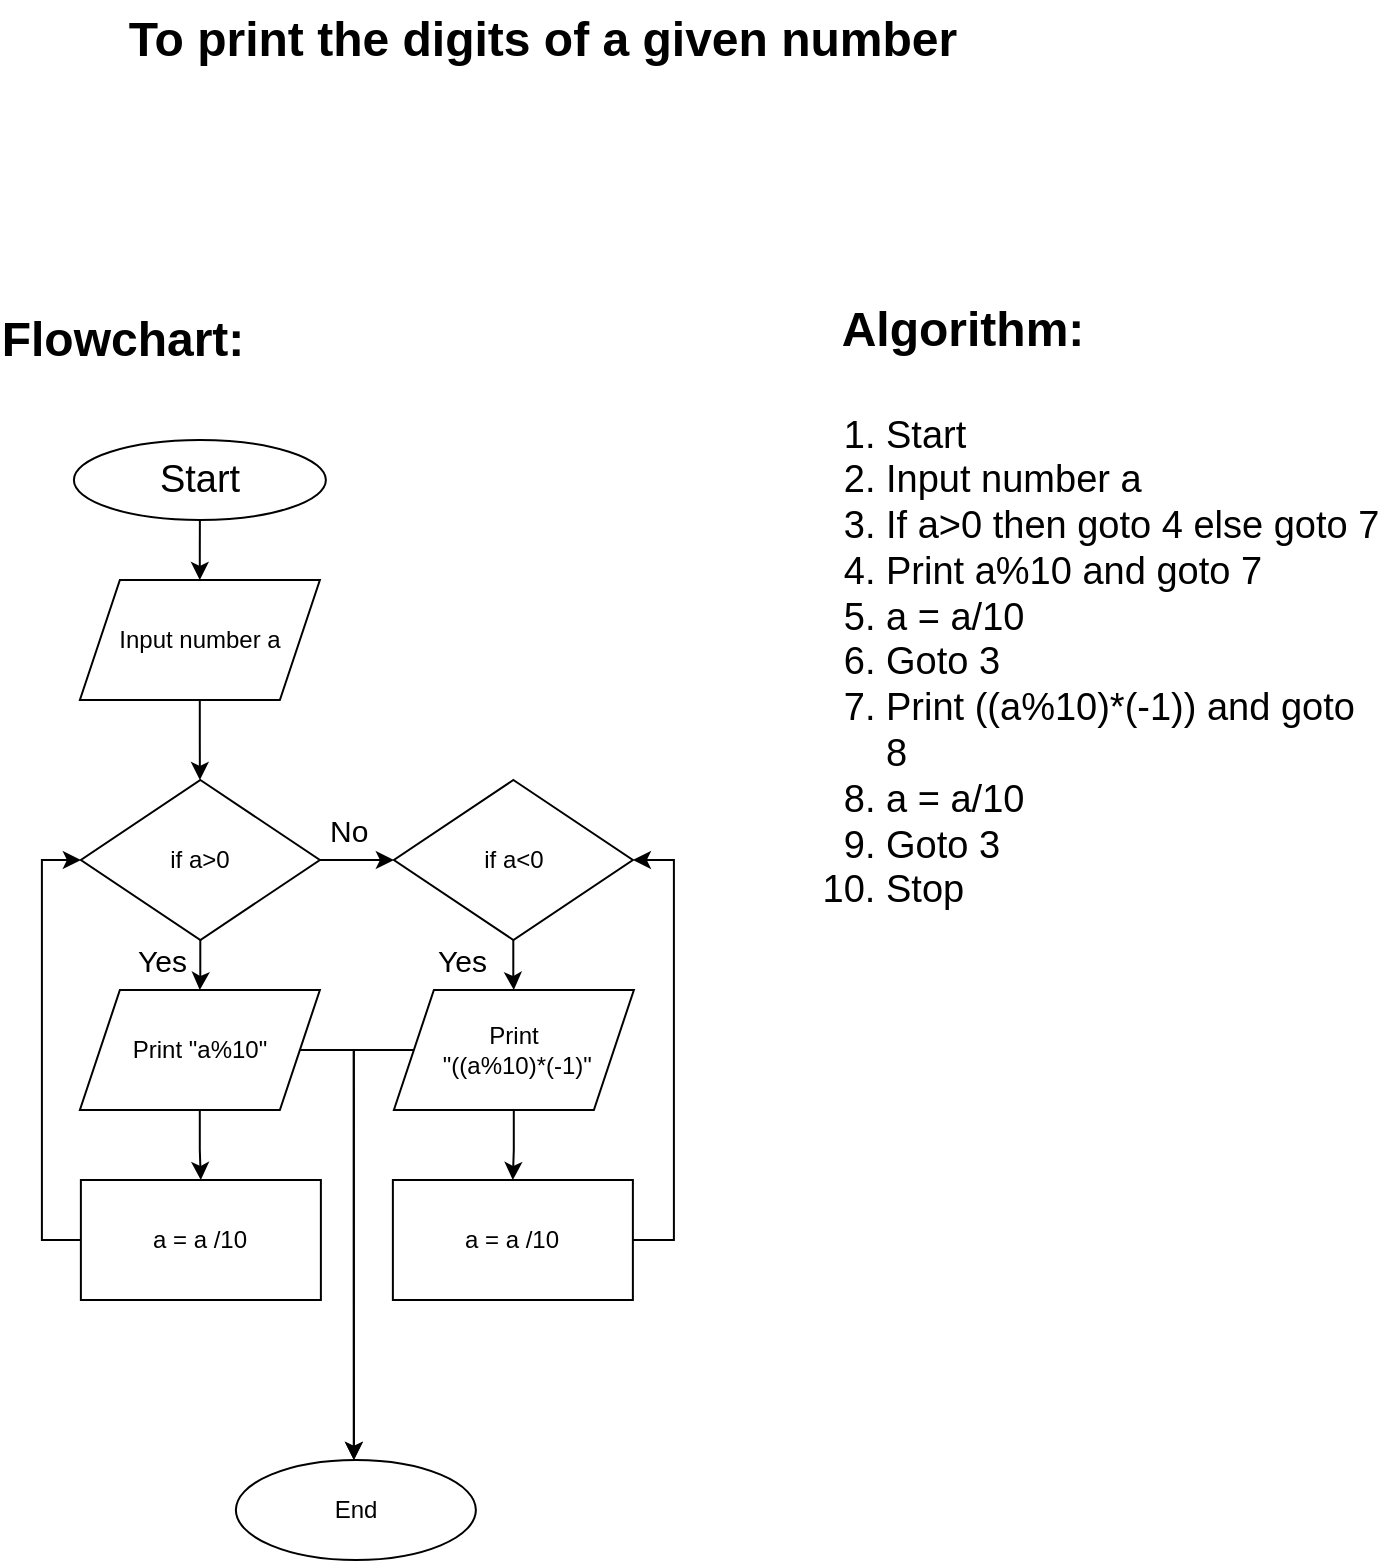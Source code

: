 <mxfile version="20.2.3" type="device"><diagram id="C5RBs43oDa-KdzZeNtuy" name="Page-1"><mxGraphModel dx="869" dy="1008" grid="1" gridSize="10" guides="1" tooltips="1" connect="1" arrows="1" fold="1" page="1" pageScale="1" pageWidth="827" pageHeight="1169" background="#FFFFFF" math="0" shadow="0"><root><mxCell id="WIyWlLk6GJQsqaUBKTNV-0"/><mxCell id="WIyWlLk6GJQsqaUBKTNV-1" parent="WIyWlLk6GJQsqaUBKTNV-0"/><mxCell id="zxyZqrcW9-zFBHcIXJg--54" value="" style="edgeStyle=orthogonalEdgeStyle;rounded=0;orthogonalLoop=1;jettySize=auto;html=1;" parent="WIyWlLk6GJQsqaUBKTNV-1" source="X0aBdcByCuxlTt1kCmt3-0" target="zxyZqrcW9-zFBHcIXJg--33" edge="1"><mxGeometry relative="1" as="geometry"/></mxCell><mxCell id="X0aBdcByCuxlTt1kCmt3-0" value="&lt;font style=&quot;font-size: 19px;&quot;&gt;Start&lt;/font&gt;" style="ellipse;whiteSpace=wrap;html=1;" parent="WIyWlLk6GJQsqaUBKTNV-1" vertex="1"><mxGeometry x="65.94" y="290" width="126" height="40" as="geometry"/></mxCell><mxCell id="X0aBdcByCuxlTt1kCmt3-19" value="Algorithm:" style="text;strokeColor=none;fillColor=none;html=1;fontSize=24;fontStyle=1;verticalAlign=middle;align=center;" parent="WIyWlLk6GJQsqaUBKTNV-1" vertex="1"><mxGeometry x="460" y="215" width="100" height="40" as="geometry"/></mxCell><mxCell id="X0aBdcByCuxlTt1kCmt3-20" value="Flowchart:" style="text;strokeColor=none;fillColor=none;html=1;fontSize=24;fontStyle=1;verticalAlign=middle;align=center;" parent="WIyWlLk6GJQsqaUBKTNV-1" vertex="1"><mxGeometry x="40" y="220" width="100" height="40" as="geometry"/></mxCell><mxCell id="X0aBdcByCuxlTt1kCmt3-21" value="To print the digits of a given number" style="text;strokeColor=none;fillColor=none;html=1;fontSize=24;fontStyle=1;verticalAlign=middle;align=center;" parent="WIyWlLk6GJQsqaUBKTNV-1" vertex="1"><mxGeometry x="250" y="70" width="100" height="40" as="geometry"/></mxCell><mxCell id="X0aBdcByCuxlTt1kCmt3-26" value="&lt;ol&gt;&lt;li&gt;Start&lt;/li&gt;&lt;li&gt;Input number a&lt;/li&gt;&lt;li&gt;If a&amp;gt;0 then goto 4 else goto 7&lt;/li&gt;&lt;li&gt;Print a%10 and goto 7&lt;/li&gt;&lt;li&gt;a = a/10&lt;/li&gt;&lt;li&gt;Goto 3&lt;/li&gt;&lt;li&gt;Print ((a%10)*(-1)) and goto 8&lt;/li&gt;&lt;li&gt;a = a/10&lt;/li&gt;&lt;li&gt;Goto 3&lt;/li&gt;&lt;li&gt;Stop&lt;/li&gt;&lt;/ol&gt;" style="text;strokeColor=none;fillColor=none;html=1;whiteSpace=wrap;verticalAlign=middle;overflow=hidden;fontSize=19;" parent="WIyWlLk6GJQsqaUBKTNV-1" vertex="1"><mxGeometry x="430" y="255" width="290" height="280" as="geometry"/></mxCell><mxCell id="zxyZqrcW9-zFBHcIXJg--53" value="" style="edgeStyle=orthogonalEdgeStyle;rounded=0;orthogonalLoop=1;jettySize=auto;html=1;" parent="WIyWlLk6GJQsqaUBKTNV-1" source="zxyZqrcW9-zFBHcIXJg--33" edge="1"><mxGeometry relative="1" as="geometry"><mxPoint x="128.94" y="460" as="targetPoint"/></mxGeometry></mxCell><mxCell id="zxyZqrcW9-zFBHcIXJg--33" value="Input number a" style="shape=parallelogram;perimeter=parallelogramPerimeter;whiteSpace=wrap;html=1;fixedSize=1;" parent="WIyWlLk6GJQsqaUBKTNV-1" vertex="1"><mxGeometry x="68.94" y="360" width="120" height="60" as="geometry"/></mxCell><mxCell id="346eP4PadWBgnJjotuWk-9" value="" style="edgeStyle=orthogonalEdgeStyle;rounded=0;orthogonalLoop=1;jettySize=auto;html=1;" edge="1" parent="WIyWlLk6GJQsqaUBKTNV-1" source="346eP4PadWBgnJjotuWk-0" target="346eP4PadWBgnJjotuWk-1"><mxGeometry relative="1" as="geometry"/></mxCell><mxCell id="346eP4PadWBgnJjotuWk-11" value="" style="edgeStyle=orthogonalEdgeStyle;rounded=0;orthogonalLoop=1;jettySize=auto;html=1;" edge="1" parent="WIyWlLk6GJQsqaUBKTNV-1" source="346eP4PadWBgnJjotuWk-0" target="346eP4PadWBgnJjotuWk-6"><mxGeometry relative="1" as="geometry"/></mxCell><mxCell id="346eP4PadWBgnJjotuWk-0" value="if a&amp;gt;0" style="rhombus;whiteSpace=wrap;html=1;" vertex="1" parent="WIyWlLk6GJQsqaUBKTNV-1"><mxGeometry x="69.44" y="460" width="119.5" height="80" as="geometry"/></mxCell><mxCell id="346eP4PadWBgnJjotuWk-10" value="" style="edgeStyle=orthogonalEdgeStyle;rounded=0;orthogonalLoop=1;jettySize=auto;html=1;" edge="1" parent="WIyWlLk6GJQsqaUBKTNV-1" source="346eP4PadWBgnJjotuWk-1" target="346eP4PadWBgnJjotuWk-3"><mxGeometry relative="1" as="geometry"/></mxCell><mxCell id="346eP4PadWBgnJjotuWk-14" style="edgeStyle=orthogonalEdgeStyle;rounded=0;orthogonalLoop=1;jettySize=auto;html=1;" edge="1" parent="WIyWlLk6GJQsqaUBKTNV-1" source="346eP4PadWBgnJjotuWk-1"><mxGeometry relative="1" as="geometry"><mxPoint x="205.94" y="800" as="targetPoint"/><Array as="points"><mxPoint x="205.94" y="595"/></Array></mxGeometry></mxCell><mxCell id="346eP4PadWBgnJjotuWk-1" value="Print &quot;a%10&quot;" style="shape=parallelogram;perimeter=parallelogramPerimeter;whiteSpace=wrap;html=1;fixedSize=1;" vertex="1" parent="WIyWlLk6GJQsqaUBKTNV-1"><mxGeometry x="68.94" y="565" width="120" height="60" as="geometry"/></mxCell><mxCell id="346eP4PadWBgnJjotuWk-16" style="edgeStyle=orthogonalEdgeStyle;rounded=0;orthogonalLoop=1;jettySize=auto;html=1;entryX=0;entryY=0.5;entryDx=0;entryDy=0;" edge="1" parent="WIyWlLk6GJQsqaUBKTNV-1" source="346eP4PadWBgnJjotuWk-3" target="346eP4PadWBgnJjotuWk-0"><mxGeometry relative="1" as="geometry"><Array as="points"><mxPoint x="49.94" y="690"/><mxPoint x="49.94" y="500"/></Array></mxGeometry></mxCell><mxCell id="346eP4PadWBgnJjotuWk-3" value="a = a /10" style="rounded=0;whiteSpace=wrap;html=1;" vertex="1" parent="WIyWlLk6GJQsqaUBKTNV-1"><mxGeometry x="69.44" y="660" width="120" height="60" as="geometry"/></mxCell><mxCell id="346eP4PadWBgnJjotuWk-5" value="Yes" style="text;whiteSpace=wrap;html=1;fontSize=15;" vertex="1" parent="WIyWlLk6GJQsqaUBKTNV-1"><mxGeometry x="95.94" y="535" width="30" height="30" as="geometry"/></mxCell><mxCell id="346eP4PadWBgnJjotuWk-12" value="" style="edgeStyle=orthogonalEdgeStyle;rounded=0;orthogonalLoop=1;jettySize=auto;html=1;" edge="1" parent="WIyWlLk6GJQsqaUBKTNV-1" source="346eP4PadWBgnJjotuWk-6" target="346eP4PadWBgnJjotuWk-7"><mxGeometry relative="1" as="geometry"/></mxCell><mxCell id="346eP4PadWBgnJjotuWk-6" value="if a&amp;lt;0" style="rhombus;whiteSpace=wrap;html=1;" vertex="1" parent="WIyWlLk6GJQsqaUBKTNV-1"><mxGeometry x="225.94" y="460" width="119.5" height="80" as="geometry"/></mxCell><mxCell id="346eP4PadWBgnJjotuWk-13" value="" style="edgeStyle=orthogonalEdgeStyle;rounded=0;orthogonalLoop=1;jettySize=auto;html=1;" edge="1" parent="WIyWlLk6GJQsqaUBKTNV-1" source="346eP4PadWBgnJjotuWk-7" target="346eP4PadWBgnJjotuWk-8"><mxGeometry relative="1" as="geometry"/></mxCell><mxCell id="346eP4PadWBgnJjotuWk-15" style="edgeStyle=orthogonalEdgeStyle;rounded=0;orthogonalLoop=1;jettySize=auto;html=1;" edge="1" parent="WIyWlLk6GJQsqaUBKTNV-1" source="346eP4PadWBgnJjotuWk-7"><mxGeometry relative="1" as="geometry"><mxPoint x="205.94" y="800" as="targetPoint"/></mxGeometry></mxCell><mxCell id="346eP4PadWBgnJjotuWk-7" value="Print&lt;br&gt;&amp;nbsp;&quot;((a%10)*(-1)&quot;" style="shape=parallelogram;perimeter=parallelogramPerimeter;whiteSpace=wrap;html=1;fixedSize=1;" vertex="1" parent="WIyWlLk6GJQsqaUBKTNV-1"><mxGeometry x="225.94" y="565" width="120" height="60" as="geometry"/></mxCell><mxCell id="346eP4PadWBgnJjotuWk-17" style="edgeStyle=orthogonalEdgeStyle;rounded=0;orthogonalLoop=1;jettySize=auto;html=1;entryX=1;entryY=0.5;entryDx=0;entryDy=0;" edge="1" parent="WIyWlLk6GJQsqaUBKTNV-1" source="346eP4PadWBgnJjotuWk-8" target="346eP4PadWBgnJjotuWk-6"><mxGeometry relative="1" as="geometry"><Array as="points"><mxPoint x="365.94" y="690"/><mxPoint x="365.94" y="500"/></Array></mxGeometry></mxCell><mxCell id="346eP4PadWBgnJjotuWk-8" value="a = a /10" style="rounded=0;whiteSpace=wrap;html=1;" vertex="1" parent="WIyWlLk6GJQsqaUBKTNV-1"><mxGeometry x="225.44" y="660" width="120" height="60" as="geometry"/></mxCell><mxCell id="346eP4PadWBgnJjotuWk-18" value="Yes" style="text;whiteSpace=wrap;html=1;fontSize=15;" vertex="1" parent="WIyWlLk6GJQsqaUBKTNV-1"><mxGeometry x="245.94" y="535" width="30" height="30" as="geometry"/></mxCell><mxCell id="346eP4PadWBgnJjotuWk-19" value="No" style="text;whiteSpace=wrap;html=1;fontSize=15;" vertex="1" parent="WIyWlLk6GJQsqaUBKTNV-1"><mxGeometry x="191.94" y="470" width="30" height="30" as="geometry"/></mxCell><mxCell id="346eP4PadWBgnJjotuWk-20" value="End" style="ellipse;whiteSpace=wrap;html=1;" vertex="1" parent="WIyWlLk6GJQsqaUBKTNV-1"><mxGeometry x="146.94" y="800" width="120" height="50" as="geometry"/></mxCell></root></mxGraphModel></diagram></mxfile>